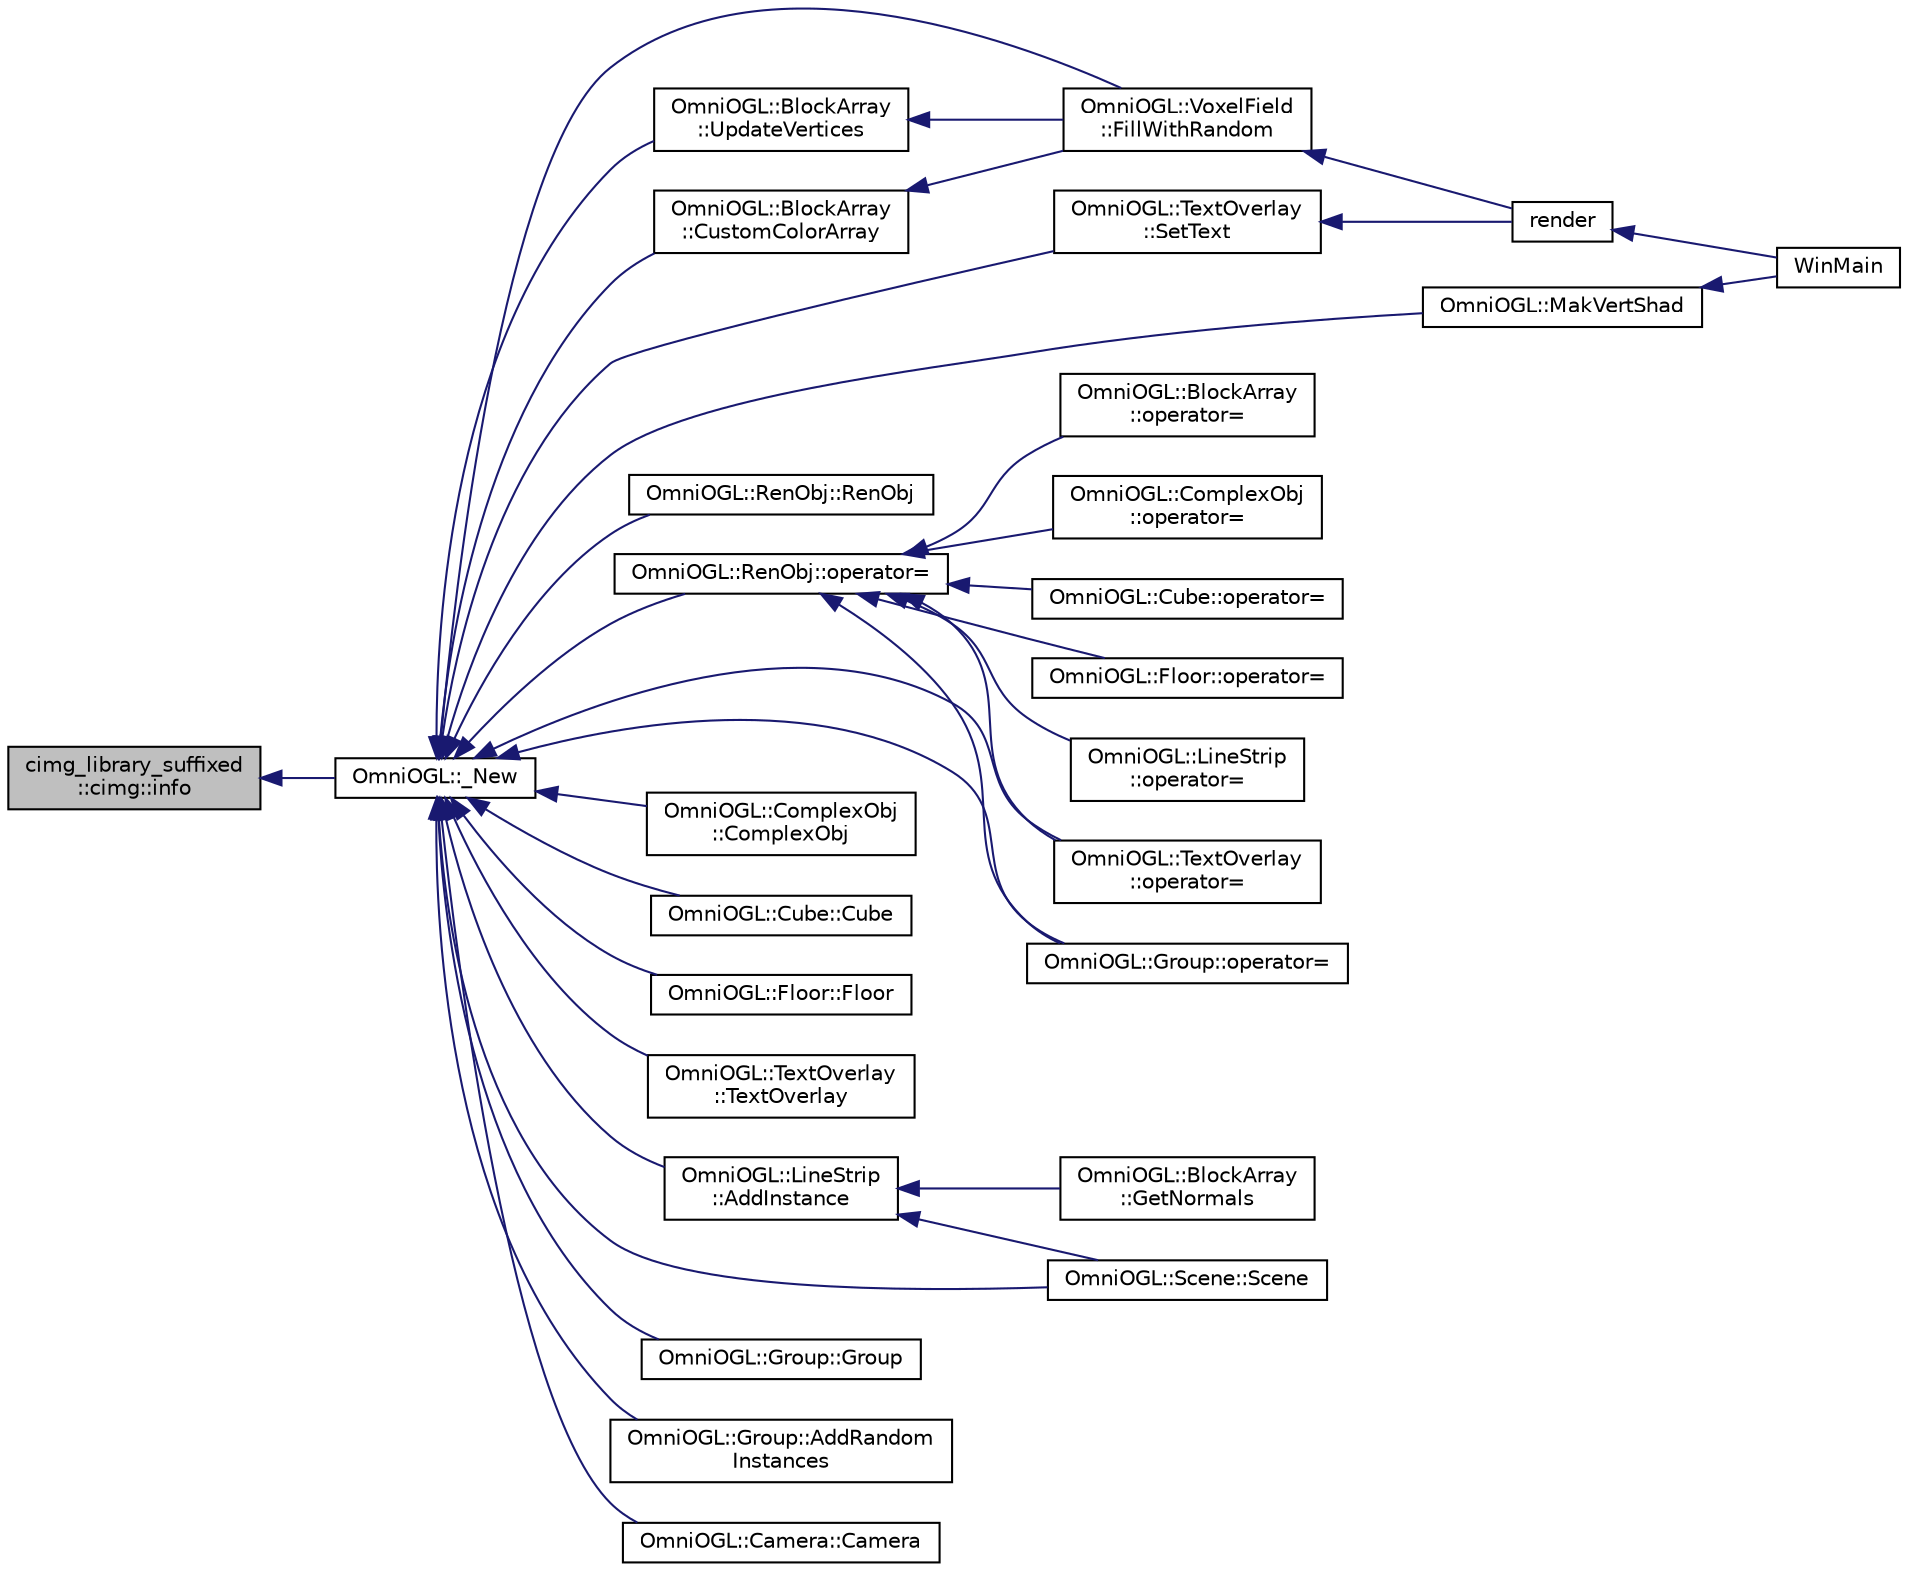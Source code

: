 digraph "cimg_library_suffixed::cimg::info"
{
  edge [fontname="Helvetica",fontsize="10",labelfontname="Helvetica",labelfontsize="10"];
  node [fontname="Helvetica",fontsize="10",shape=record];
  rankdir="LR";
  Node1 [label="cimg_library_suffixed\l::cimg::info",height=0.2,width=0.4,color="black", fillcolor="grey75", style="filled" fontcolor="black"];
  Node1 -> Node2 [dir="back",color="midnightblue",fontsize="10",style="solid",fontname="Helvetica"];
  Node2 [label="OmniOGL::_New",height=0.2,width=0.4,color="black", fillcolor="white", style="filled",URL="$namespace_omni_o_g_l.html#a5ab62a62556832433cb089126a643552",tooltip="A wrapper around the new [] keyword. Allocates the desired number of elements to the given pointer..."];
  Node2 -> Node3 [dir="back",color="midnightblue",fontsize="10",style="solid",fontname="Helvetica"];
  Node3 [label="OmniOGL::VoxelField\l::FillWithRandom",height=0.2,width=0.4,color="black", fillcolor="white", style="filled",URL="$class_omni_o_g_l_1_1_voxel_field.html#a59daa28598ef945b92b4e59f0e9c4306"];
  Node3 -> Node4 [dir="back",color="midnightblue",fontsize="10",style="solid",fontname="Helvetica"];
  Node4 [label="render",height=0.2,width=0.4,color="black", fillcolor="white", style="filled",URL="$_small_o_g_l_8cpp.html#a133aba9fe60f6d354d05d69e0bbd31a7"];
  Node4 -> Node5 [dir="back",color="midnightblue",fontsize="10",style="solid",fontname="Helvetica"];
  Node5 [label="WinMain",height=0.2,width=0.4,color="black", fillcolor="white", style="filled",URL="$_small_o_g_l_8cpp.html#a66e65252a6985e382838442f280f46ba"];
  Node2 -> Node6 [dir="back",color="midnightblue",fontsize="10",style="solid",fontname="Helvetica"];
  Node6 [label="OmniOGL::MakVertShad",height=0.2,width=0.4,color="black", fillcolor="white", style="filled",URL="$namespace_omni_o_g_l.html#a73e45a9a8c8783e5a10758095bfc8f6a"];
  Node6 -> Node5 [dir="back",color="midnightblue",fontsize="10",style="solid",fontname="Helvetica"];
  Node2 -> Node7 [dir="back",color="midnightblue",fontsize="10",style="solid",fontname="Helvetica"];
  Node7 [label="OmniOGL::RenObj::RenObj",height=0.2,width=0.4,color="black", fillcolor="white", style="filled",URL="$class_omni_o_g_l_1_1_ren_obj.html#a4ac9bff73cc14d68d7b2287e841906b2"];
  Node2 -> Node8 [dir="back",color="midnightblue",fontsize="10",style="solid",fontname="Helvetica"];
  Node8 [label="OmniOGL::RenObj::operator=",height=0.2,width=0.4,color="black", fillcolor="white", style="filled",URL="$class_omni_o_g_l_1_1_ren_obj.html#aca84bcb9c301a89548dfcfeab2d2746d"];
  Node8 -> Node9 [dir="back",color="midnightblue",fontsize="10",style="solid",fontname="Helvetica"];
  Node9 [label="OmniOGL::ComplexObj\l::operator=",height=0.2,width=0.4,color="black", fillcolor="white", style="filled",URL="$class_omni_o_g_l_1_1_complex_obj.html#a44e2a622c5f388121b1e496f9b4e577b"];
  Node8 -> Node10 [dir="back",color="midnightblue",fontsize="10",style="solid",fontname="Helvetica"];
  Node10 [label="OmniOGL::Cube::operator=",height=0.2,width=0.4,color="black", fillcolor="white", style="filled",URL="$class_omni_o_g_l_1_1_cube.html#acce099f504e37ca6dec5793bfad57a77"];
  Node8 -> Node11 [dir="back",color="midnightblue",fontsize="10",style="solid",fontname="Helvetica"];
  Node11 [label="OmniOGL::Floor::operator=",height=0.2,width=0.4,color="black", fillcolor="white", style="filled",URL="$class_omni_o_g_l_1_1_floor.html#ab3c8340f590aa40edfcd4f35dd1656a2"];
  Node8 -> Node12 [dir="back",color="midnightblue",fontsize="10",style="solid",fontname="Helvetica"];
  Node12 [label="OmniOGL::TextOverlay\l::operator=",height=0.2,width=0.4,color="black", fillcolor="white", style="filled",URL="$class_omni_o_g_l_1_1_text_overlay.html#aab6be2e6c6c5fac44b4417783727b44a"];
  Node8 -> Node13 [dir="back",color="midnightblue",fontsize="10",style="solid",fontname="Helvetica"];
  Node13 [label="OmniOGL::LineStrip\l::operator=",height=0.2,width=0.4,color="black", fillcolor="white", style="filled",URL="$class_omni_o_g_l_1_1_line_strip.html#a562751dd3863c4ffb155be901f30eba3"];
  Node8 -> Node14 [dir="back",color="midnightblue",fontsize="10",style="solid",fontname="Helvetica"];
  Node14 [label="OmniOGL::BlockArray\l::operator=",height=0.2,width=0.4,color="black", fillcolor="white", style="filled",URL="$class_omni_o_g_l_1_1_block_array.html#a47d24b04c7d893af9b3207b43bd0be2b"];
  Node8 -> Node15 [dir="back",color="midnightblue",fontsize="10",style="solid",fontname="Helvetica"];
  Node15 [label="OmniOGL::Group::operator=",height=0.2,width=0.4,color="black", fillcolor="white", style="filled",URL="$class_omni_o_g_l_1_1_group.html#a3edf6d70731c577cdbc1e29217c5e191"];
  Node2 -> Node16 [dir="back",color="midnightblue",fontsize="10",style="solid",fontname="Helvetica"];
  Node16 [label="OmniOGL::ComplexObj\l::ComplexObj",height=0.2,width=0.4,color="black", fillcolor="white", style="filled",URL="$class_omni_o_g_l_1_1_complex_obj.html#a8db4e061601d8b3dc12fe8116bd65a1d"];
  Node2 -> Node17 [dir="back",color="midnightblue",fontsize="10",style="solid",fontname="Helvetica"];
  Node17 [label="OmniOGL::Cube::Cube",height=0.2,width=0.4,color="black", fillcolor="white", style="filled",URL="$class_omni_o_g_l_1_1_cube.html#aba64b90ed5fcce81396c14cfbac9f47c"];
  Node2 -> Node18 [dir="back",color="midnightblue",fontsize="10",style="solid",fontname="Helvetica"];
  Node18 [label="OmniOGL::Floor::Floor",height=0.2,width=0.4,color="black", fillcolor="white", style="filled",URL="$class_omni_o_g_l_1_1_floor.html#a636158345b20717527b337fb3e5e2924",tooltip="summary&gt;Herp Derp"];
  Node2 -> Node19 [dir="back",color="midnightblue",fontsize="10",style="solid",fontname="Helvetica"];
  Node19 [label="OmniOGL::TextOverlay\l::TextOverlay",height=0.2,width=0.4,color="black", fillcolor="white", style="filled",URL="$class_omni_o_g_l_1_1_text_overlay.html#a751b4ac94473a170b176d9d4e480bdbd"];
  Node2 -> Node12 [dir="back",color="midnightblue",fontsize="10",style="solid",fontname="Helvetica"];
  Node2 -> Node20 [dir="back",color="midnightblue",fontsize="10",style="solid",fontname="Helvetica"];
  Node20 [label="OmniOGL::TextOverlay\l::SetText",height=0.2,width=0.4,color="black", fillcolor="white", style="filled",URL="$class_omni_o_g_l_1_1_text_overlay.html#ac51c9d71e08e26314520de2c5fe58833"];
  Node20 -> Node4 [dir="back",color="midnightblue",fontsize="10",style="solid",fontname="Helvetica"];
  Node2 -> Node21 [dir="back",color="midnightblue",fontsize="10",style="solid",fontname="Helvetica"];
  Node21 [label="OmniOGL::LineStrip\l::AddInstance",height=0.2,width=0.4,color="black", fillcolor="white", style="filled",URL="$class_omni_o_g_l_1_1_line_strip.html#a653b46cd16ec770796ce2c1efdcb1e8b"];
  Node21 -> Node22 [dir="back",color="midnightblue",fontsize="10",style="solid",fontname="Helvetica"];
  Node22 [label="OmniOGL::BlockArray\l::GetNormals",height=0.2,width=0.4,color="black", fillcolor="white", style="filled",URL="$class_omni_o_g_l_1_1_block_array.html#ad00adebf2f11e675cfe560d9862a4ebe"];
  Node21 -> Node23 [dir="back",color="midnightblue",fontsize="10",style="solid",fontname="Helvetica"];
  Node23 [label="OmniOGL::Scene::Scene",height=0.2,width=0.4,color="black", fillcolor="white", style="filled",URL="$class_omni_o_g_l_1_1_scene.html#a6776fd0b14a9677e3bc56d43436a282c"];
  Node2 -> Node24 [dir="back",color="midnightblue",fontsize="10",style="solid",fontname="Helvetica"];
  Node24 [label="OmniOGL::BlockArray\l::UpdateVertices",height=0.2,width=0.4,color="black", fillcolor="white", style="filled",URL="$class_omni_o_g_l_1_1_block_array.html#afa3495e75398215d9f31c6d5c1283902"];
  Node24 -> Node3 [dir="back",color="midnightblue",fontsize="10",style="solid",fontname="Helvetica"];
  Node2 -> Node25 [dir="back",color="midnightblue",fontsize="10",style="solid",fontname="Helvetica"];
  Node25 [label="OmniOGL::BlockArray\l::CustomColorArray",height=0.2,width=0.4,color="black", fillcolor="white", style="filled",URL="$class_omni_o_g_l_1_1_block_array.html#aebb50666105c2f48b78b5e13aed727f6"];
  Node25 -> Node3 [dir="back",color="midnightblue",fontsize="10",style="solid",fontname="Helvetica"];
  Node2 -> Node26 [dir="back",color="midnightblue",fontsize="10",style="solid",fontname="Helvetica"];
  Node26 [label="OmniOGL::Group::Group",height=0.2,width=0.4,color="black", fillcolor="white", style="filled",URL="$class_omni_o_g_l_1_1_group.html#a0d03141f5a711400eeafac768b02b8e4"];
  Node2 -> Node15 [dir="back",color="midnightblue",fontsize="10",style="solid",fontname="Helvetica"];
  Node2 -> Node27 [dir="back",color="midnightblue",fontsize="10",style="solid",fontname="Helvetica"];
  Node27 [label="OmniOGL::Group::AddRandom\lInstances",height=0.2,width=0.4,color="black", fillcolor="white", style="filled",URL="$class_omni_o_g_l_1_1_group.html#a9dcdbfb8c49117647880ae13d8e051bc"];
  Node2 -> Node28 [dir="back",color="midnightblue",fontsize="10",style="solid",fontname="Helvetica"];
  Node28 [label="OmniOGL::Camera::Camera",height=0.2,width=0.4,color="black", fillcolor="white", style="filled",URL="$class_omni_o_g_l_1_1_camera.html#a1d7d3e7566049cb02d683cbe231bf028"];
  Node2 -> Node23 [dir="back",color="midnightblue",fontsize="10",style="solid",fontname="Helvetica"];
}

